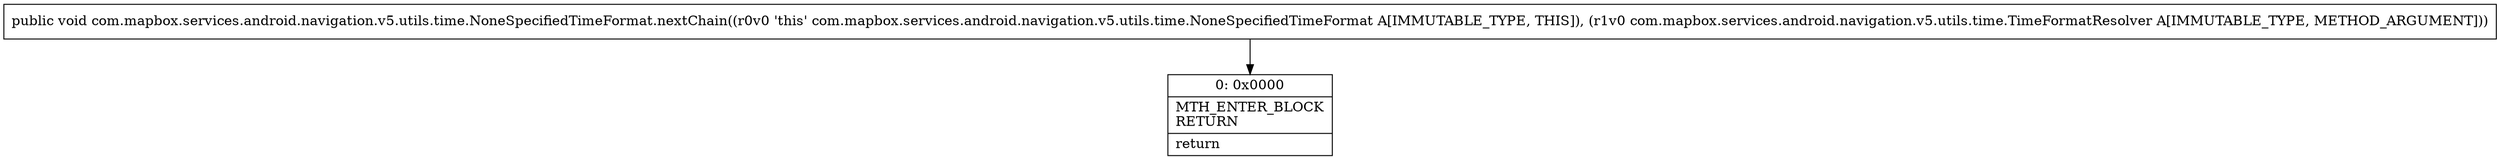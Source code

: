 digraph "CFG forcom.mapbox.services.android.navigation.v5.utils.time.NoneSpecifiedTimeFormat.nextChain(Lcom\/mapbox\/services\/android\/navigation\/v5\/utils\/time\/TimeFormatResolver;)V" {
Node_0 [shape=record,label="{0\:\ 0x0000|MTH_ENTER_BLOCK\lRETURN\l|return\l}"];
MethodNode[shape=record,label="{public void com.mapbox.services.android.navigation.v5.utils.time.NoneSpecifiedTimeFormat.nextChain((r0v0 'this' com.mapbox.services.android.navigation.v5.utils.time.NoneSpecifiedTimeFormat A[IMMUTABLE_TYPE, THIS]), (r1v0 com.mapbox.services.android.navigation.v5.utils.time.TimeFormatResolver A[IMMUTABLE_TYPE, METHOD_ARGUMENT])) }"];
MethodNode -> Node_0;
}

